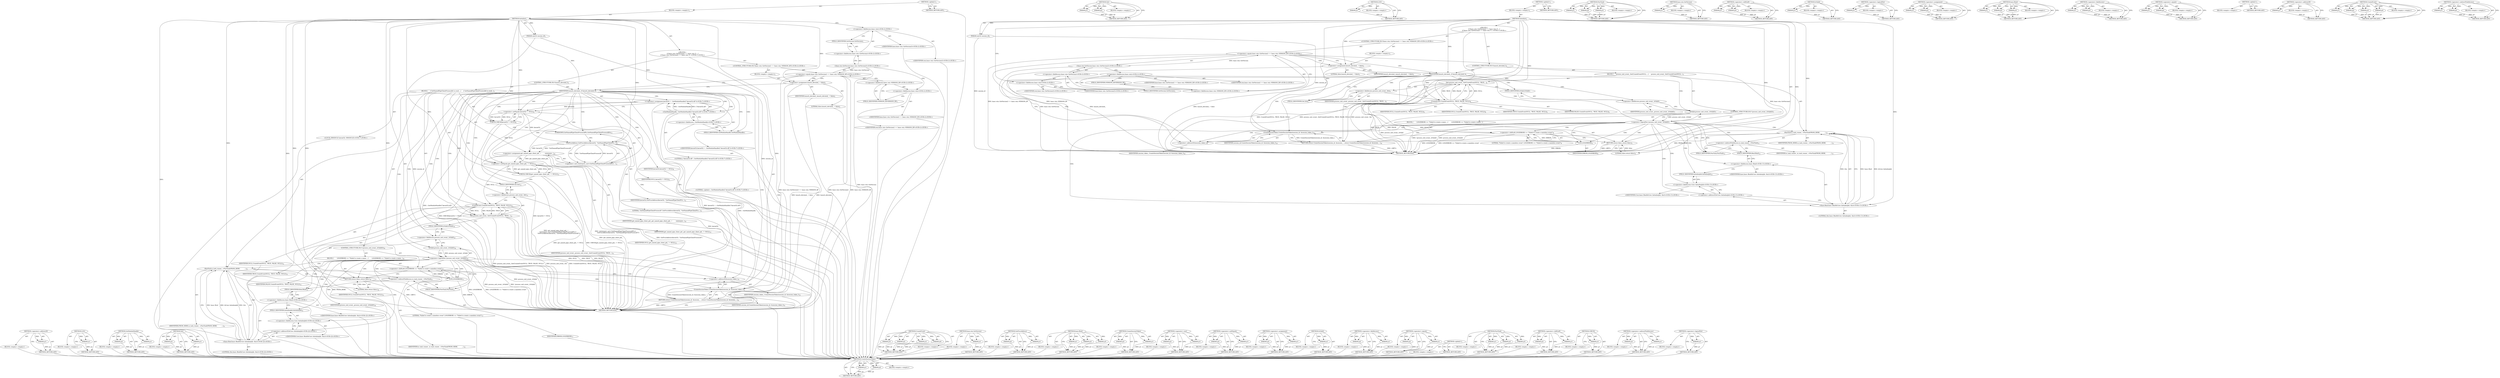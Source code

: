 digraph "&lt;operator&gt;.logicalNot" {
vulnerable_166 [label=<(METHOD,CreateSessionToken)>];
vulnerable_167 [label=<(PARAM,p1)>];
vulnerable_168 [label=<(PARAM,p2)>];
vulnerable_169 [label=<(BLOCK,&lt;empty&gt;,&lt;empty&gt;)>];
vulnerable_170 [label=<(METHOD_RETURN,ANY)>];
vulnerable_116 [label=<(METHOD,Set)>];
vulnerable_117 [label=<(PARAM,p1)>];
vulnerable_118 [label=<(PARAM,p2)>];
vulnerable_119 [label=<(BLOCK,&lt;empty&gt;,&lt;empty&gt;)>];
vulnerable_120 [label=<(METHOD_RETURN,ANY)>];
vulnerable_141 [label=<(METHOD,LOG)>];
vulnerable_142 [label=<(PARAM,p1)>];
vulnerable_143 [label=<(BLOCK,&lt;empty&gt;,&lt;empty&gt;)>];
vulnerable_144 [label=<(METHOD_RETURN,ANY)>];
vulnerable_6 [label=<(METHOD,&lt;global&gt;)<SUB>1</SUB>>];
vulnerable_7 [label=<(BLOCK,&lt;empty&gt;,&lt;empty&gt;)<SUB>1</SUB>>];
vulnerable_8 [label=<(METHOD,Initialize)<SUB>1</SUB>>];
vulnerable_9 [label=<(PARAM,uint32 session_id)<SUB>1</SUB>>];
vulnerable_10 [label="<(BLOCK,{
  if (base::win::GetVersion() == base::win::V...,{
  if (base::win::GetVersion() == base::win::V...)<SUB>1</SUB>>"];
vulnerable_11 [label="<(CONTROL_STRUCTURE,IF,if (base::win::GetVersion() == base::win::VERSION_XP))<SUB>2</SUB>>"];
vulnerable_12 [label="<(&lt;operator&gt;.equals,base::win::GetVersion() == base::win::VERSION_XP)<SUB>2</SUB>>"];
vulnerable_13 [label="<(base.win.GetVersion,base::win::GetVersion())<SUB>2</SUB>>"];
vulnerable_14 [label="<(&lt;operator&gt;.fieldAccess,base::win::GetVersion)<SUB>2</SUB>>"];
vulnerable_15 [label="<(&lt;operator&gt;.fieldAccess,base::win)<SUB>2</SUB>>"];
vulnerable_16 [label="<(IDENTIFIER,base,base::win::GetVersion())<SUB>2</SUB>>"];
vulnerable_17 [label="<(IDENTIFIER,win,base::win::GetVersion())<SUB>2</SUB>>"];
vulnerable_18 [label=<(FIELD_IDENTIFIER,GetVersion,GetVersion)<SUB>2</SUB>>];
vulnerable_19 [label="<(&lt;operator&gt;.fieldAccess,base::win::VERSION_XP)<SUB>2</SUB>>"];
vulnerable_20 [label="<(&lt;operator&gt;.fieldAccess,base::win)<SUB>2</SUB>>"];
vulnerable_21 [label="<(IDENTIFIER,base,base::win::GetVersion() == base::win::VERSION_XP)<SUB>2</SUB>>"];
vulnerable_22 [label="<(IDENTIFIER,win,base::win::GetVersion() == base::win::VERSION_XP)<SUB>2</SUB>>"];
vulnerable_23 [label=<(FIELD_IDENTIFIER,VERSION_XP,VERSION_XP)<SUB>2</SUB>>];
vulnerable_24 [label=<(BLOCK,&lt;empty&gt;,&lt;empty&gt;)<SUB>3</SUB>>];
vulnerable_25 [label=<(&lt;operator&gt;.assignment,launch_elevated_ = false)<SUB>3</SUB>>];
vulnerable_26 [label=<(IDENTIFIER,launch_elevated_,launch_elevated_ = false)<SUB>3</SUB>>];
vulnerable_27 [label=<(LITERAL,false,launch_elevated_ = false)<SUB>3</SUB>>];
vulnerable_28 [label=<(CONTROL_STRUCTURE,IF,if (launch_elevated_))<SUB>5</SUB>>];
vulnerable_29 [label=<(IDENTIFIER,launch_elevated_,if (launch_elevated_))<SUB>5</SUB>>];
vulnerable_30 [label=<(BLOCK,{
     process_exit_event_.Set(CreateEvent(NULL...,{
     process_exit_event_.Set(CreateEvent(NULL...)<SUB>5</SUB>>];
vulnerable_31 [label=<(Set,process_exit_event_.Set(CreateEvent(NULL, TRUE,...)<SUB>6</SUB>>];
vulnerable_32 [label=<(&lt;operator&gt;.fieldAccess,process_exit_event_.Set)<SUB>6</SUB>>];
vulnerable_33 [label=<(IDENTIFIER,process_exit_event_,process_exit_event_.Set(CreateEvent(NULL, TRUE,...)<SUB>6</SUB>>];
vulnerable_34 [label=<(FIELD_IDENTIFIER,Set,Set)<SUB>6</SUB>>];
vulnerable_35 [label=<(CreateEvent,CreateEvent(NULL, TRUE, FALSE, NULL))<SUB>6</SUB>>];
vulnerable_36 [label=<(IDENTIFIER,NULL,CreateEvent(NULL, TRUE, FALSE, NULL))<SUB>6</SUB>>];
vulnerable_37 [label=<(IDENTIFIER,TRUE,CreateEvent(NULL, TRUE, FALSE, NULL))<SUB>6</SUB>>];
vulnerable_38 [label=<(IDENTIFIER,FALSE,CreateEvent(NULL, TRUE, FALSE, NULL))<SUB>6</SUB>>];
vulnerable_39 [label=<(IDENTIFIER,NULL,CreateEvent(NULL, TRUE, FALSE, NULL))<SUB>6</SUB>>];
vulnerable_40 [label=<(CONTROL_STRUCTURE,IF,if (!process_exit_event_.IsValid()))<SUB>7</SUB>>];
vulnerable_41 [label=<(&lt;operator&gt;.logicalNot,!process_exit_event_.IsValid())<SUB>7</SUB>>];
vulnerable_42 [label=<(IsValid,process_exit_event_.IsValid())<SUB>7</SUB>>];
vulnerable_43 [label=<(&lt;operator&gt;.fieldAccess,process_exit_event_.IsValid)<SUB>7</SUB>>];
vulnerable_44 [label=<(IDENTIFIER,process_exit_event_,process_exit_event_.IsValid())<SUB>7</SUB>>];
vulnerable_45 [label=<(FIELD_IDENTIFIER,IsValid,IsValid)<SUB>7</SUB>>];
vulnerable_46 [label=<(BLOCK,{
       LOG(ERROR) &lt;&lt; &quot;Failed to create a name...,{
       LOG(ERROR) &lt;&lt; &quot;Failed to create a name...)<SUB>7</SUB>>];
vulnerable_47 [label=<(&lt;operator&gt;.shiftLeft,LOG(ERROR) &lt;&lt; &quot;Failed to create a nameless event&quot;)<SUB>8</SUB>>];
vulnerable_48 [label=<(LOG,LOG(ERROR))<SUB>8</SUB>>];
vulnerable_49 [label=<(IDENTIFIER,ERROR,LOG(ERROR))<SUB>8</SUB>>];
vulnerable_50 [label=<(LITERAL,&quot;Failed to create a nameless event&quot;,LOG(ERROR) &lt;&lt; &quot;Failed to create a nameless event&quot;)<SUB>8</SUB>>];
vulnerable_51 [label=<(RETURN,return false;,return false;)<SUB>9</SUB>>];
vulnerable_52 [label=<(LITERAL,false,return false;)<SUB>9</SUB>>];
vulnerable_53 [label=<(PostTask,io_task_runner_-&gt;PostTask(FROM_HERE,
          ...)<SUB>12</SUB>>];
vulnerable_54 [label=<(&lt;operator&gt;.indirectFieldAccess,io_task_runner_-&gt;PostTask)<SUB>12</SUB>>];
vulnerable_55 [label=<(IDENTIFIER,io_task_runner_,io_task_runner_-&gt;PostTask(FROM_HERE,
          ...)<SUB>12</SUB>>];
vulnerable_56 [label=<(FIELD_IDENTIFIER,PostTask,PostTask)<SUB>12</SUB>>];
vulnerable_57 [label=<(IDENTIFIER,FROM_HERE,io_task_runner_-&gt;PostTask(FROM_HERE,
          ...)<SUB>12</SUB>>];
vulnerable_58 [label="<(base.Bind,base::Bind(&amp;Core::InitializeJob, this))<SUB>13</SUB>>"];
vulnerable_59 [label="<(&lt;operator&gt;.fieldAccess,base::Bind)<SUB>13</SUB>>"];
vulnerable_60 [label="<(IDENTIFIER,base,base::Bind(&amp;Core::InitializeJob, this))<SUB>13</SUB>>"];
vulnerable_61 [label=<(FIELD_IDENTIFIER,Bind,Bind)<SUB>13</SUB>>];
vulnerable_62 [label="<(&lt;operator&gt;.addressOf,&amp;Core::InitializeJob)<SUB>13</SUB>>"];
vulnerable_63 [label="<(&lt;operator&gt;.fieldAccess,Core::InitializeJob)<SUB>13</SUB>>"];
vulnerable_64 [label="<(IDENTIFIER,Core,base::Bind(&amp;Core::InitializeJob, this))<SUB>13</SUB>>"];
vulnerable_65 [label=<(FIELD_IDENTIFIER,InitializeJob,InitializeJob)<SUB>13</SUB>>];
vulnerable_66 [label="<(LITERAL,this,base::Bind(&amp;Core::InitializeJob, this))<SUB>13</SUB>>"];
vulnerable_67 [label=<(RETURN,return CreateSessionToken(session_id, &amp;session_...,return CreateSessionToken(session_id, &amp;session_...)<SUB>16</SUB>>];
vulnerable_68 [label=<(CreateSessionToken,CreateSessionToken(session_id, &amp;session_token_))<SUB>16</SUB>>];
vulnerable_69 [label=<(IDENTIFIER,session_id,CreateSessionToken(session_id, &amp;session_token_))<SUB>16</SUB>>];
vulnerable_70 [label=<(&lt;operator&gt;.addressOf,&amp;session_token_)<SUB>16</SUB>>];
vulnerable_71 [label=<(IDENTIFIER,session_token_,CreateSessionToken(session_id, &amp;session_token_))<SUB>16</SUB>>];
vulnerable_72 [label=<(METHOD_RETURN,bool)<SUB>1</SUB>>];
vulnerable_74 [label=<(METHOD_RETURN,ANY)<SUB>1</SUB>>];
vulnerable_145 [label=<(METHOD,PostTask)>];
vulnerable_146 [label=<(PARAM,p1)>];
vulnerable_147 [label=<(PARAM,p2)>];
vulnerable_148 [label=<(PARAM,p3)>];
vulnerable_149 [label=<(BLOCK,&lt;empty&gt;,&lt;empty&gt;)>];
vulnerable_150 [label=<(METHOD_RETURN,ANY)>];
vulnerable_102 [label=<(METHOD,base.win.GetVersion)>];
vulnerable_103 [label=<(PARAM,p1)>];
vulnerable_104 [label=<(BLOCK,&lt;empty&gt;,&lt;empty&gt;)>];
vulnerable_105 [label=<(METHOD_RETURN,ANY)>];
vulnerable_136 [label=<(METHOD,&lt;operator&gt;.shiftLeft)>];
vulnerable_137 [label=<(PARAM,p1)>];
vulnerable_138 [label=<(PARAM,p2)>];
vulnerable_139 [label=<(BLOCK,&lt;empty&gt;,&lt;empty&gt;)>];
vulnerable_140 [label=<(METHOD_RETURN,ANY)>];
vulnerable_132 [label=<(METHOD,IsValid)>];
vulnerable_133 [label=<(PARAM,p1)>];
vulnerable_134 [label=<(BLOCK,&lt;empty&gt;,&lt;empty&gt;)>];
vulnerable_135 [label=<(METHOD_RETURN,ANY)>];
vulnerable_128 [label=<(METHOD,&lt;operator&gt;.logicalNot)>];
vulnerable_129 [label=<(PARAM,p1)>];
vulnerable_130 [label=<(BLOCK,&lt;empty&gt;,&lt;empty&gt;)>];
vulnerable_131 [label=<(METHOD_RETURN,ANY)>];
vulnerable_111 [label=<(METHOD,&lt;operator&gt;.assignment)>];
vulnerable_112 [label=<(PARAM,p1)>];
vulnerable_113 [label=<(PARAM,p2)>];
vulnerable_114 [label=<(BLOCK,&lt;empty&gt;,&lt;empty&gt;)>];
vulnerable_115 [label=<(METHOD_RETURN,ANY)>];
vulnerable_156 [label=<(METHOD,base.Bind)>];
vulnerable_157 [label=<(PARAM,p1)>];
vulnerable_158 [label=<(PARAM,p2)>];
vulnerable_159 [label=<(PARAM,p3)>];
vulnerable_160 [label=<(BLOCK,&lt;empty&gt;,&lt;empty&gt;)>];
vulnerable_161 [label=<(METHOD_RETURN,ANY)>];
vulnerable_106 [label=<(METHOD,&lt;operator&gt;.fieldAccess)>];
vulnerable_107 [label=<(PARAM,p1)>];
vulnerable_108 [label=<(PARAM,p2)>];
vulnerable_109 [label=<(BLOCK,&lt;empty&gt;,&lt;empty&gt;)>];
vulnerable_110 [label=<(METHOD_RETURN,ANY)>];
vulnerable_97 [label=<(METHOD,&lt;operator&gt;.equals)>];
vulnerable_98 [label=<(PARAM,p1)>];
vulnerable_99 [label=<(PARAM,p2)>];
vulnerable_100 [label=<(BLOCK,&lt;empty&gt;,&lt;empty&gt;)>];
vulnerable_101 [label=<(METHOD_RETURN,ANY)>];
vulnerable_91 [label=<(METHOD,&lt;global&gt;)<SUB>1</SUB>>];
vulnerable_92 [label=<(BLOCK,&lt;empty&gt;,&lt;empty&gt;)>];
vulnerable_93 [label=<(METHOD_RETURN,ANY)>];
vulnerable_162 [label=<(METHOD,&lt;operator&gt;.addressOf)>];
vulnerable_163 [label=<(PARAM,p1)>];
vulnerable_164 [label=<(BLOCK,&lt;empty&gt;,&lt;empty&gt;)>];
vulnerable_165 [label=<(METHOD_RETURN,ANY)>];
vulnerable_121 [label=<(METHOD,CreateEvent)>];
vulnerable_122 [label=<(PARAM,p1)>];
vulnerable_123 [label=<(PARAM,p2)>];
vulnerable_124 [label=<(PARAM,p3)>];
vulnerable_125 [label=<(PARAM,p4)>];
vulnerable_126 [label=<(BLOCK,&lt;empty&gt;,&lt;empty&gt;)>];
vulnerable_127 [label=<(METHOD_RETURN,ANY)>];
vulnerable_151 [label=<(METHOD,&lt;operator&gt;.indirectFieldAccess)>];
vulnerable_152 [label=<(PARAM,p1)>];
vulnerable_153 [label=<(PARAM,p2)>];
vulnerable_154 [label=<(BLOCK,&lt;empty&gt;,&lt;empty&gt;)>];
vulnerable_155 [label=<(METHOD_RETURN,ANY)>];
fixed_215 [label=<(METHOD,&lt;operator&gt;.addressOf)>];
fixed_216 [label=<(PARAM,p1)>];
fixed_217 [label=<(BLOCK,&lt;empty&gt;,&lt;empty&gt;)>];
fixed_218 [label=<(METHOD_RETURN,ANY)>];
fixed_194 [label=<(METHOD,LOG)>];
fixed_195 [label=<(PARAM,p1)>];
fixed_196 [label=<(BLOCK,&lt;empty&gt;,&lt;empty&gt;)>];
fixed_197 [label=<(METHOD_RETURN,ANY)>];
fixed_145 [label=<(METHOD,GetModuleHandle)>];
fixed_146 [label=<(PARAM,p1)>];
fixed_147 [label=<(PARAM,p2)>];
fixed_148 [label=<(BLOCK,&lt;empty&gt;,&lt;empty&gt;)>];
fixed_149 [label=<(METHOD_RETURN,ANY)>];
fixed_169 [label=<(METHOD,Set)>];
fixed_170 [label=<(PARAM,p1)>];
fixed_171 [label=<(PARAM,p2)>];
fixed_172 [label=<(BLOCK,&lt;empty&gt;,&lt;empty&gt;)>];
fixed_173 [label=<(METHOD_RETURN,ANY)>];
fixed_6 [label=<(METHOD,&lt;global&gt;)<SUB>1</SUB>>];
fixed_7 [label=<(BLOCK,&lt;empty&gt;,&lt;empty&gt;)<SUB>1</SUB>>];
fixed_8 [label=<(METHOD,Initialize)<SUB>1</SUB>>];
fixed_9 [label=<(PARAM,uint32 session_id)<SUB>1</SUB>>];
fixed_10 [label="<(BLOCK,{
  if (base::win::GetVersion() == base::win::V...,{
  if (base::win::GetVersion() == base::win::V...)<SUB>1</SUB>>"];
fixed_11 [label="<(CONTROL_STRUCTURE,IF,if (base::win::GetVersion() == base::win::VERSION_XP))<SUB>2</SUB>>"];
fixed_12 [label="<(&lt;operator&gt;.equals,base::win::GetVersion() == base::win::VERSION_XP)<SUB>2</SUB>>"];
fixed_13 [label="<(base.win.GetVersion,base::win::GetVersion())<SUB>2</SUB>>"];
fixed_14 [label="<(&lt;operator&gt;.fieldAccess,base::win::GetVersion)<SUB>2</SUB>>"];
fixed_15 [label="<(&lt;operator&gt;.fieldAccess,base::win)<SUB>2</SUB>>"];
fixed_16 [label="<(IDENTIFIER,base,base::win::GetVersion())<SUB>2</SUB>>"];
fixed_17 [label="<(IDENTIFIER,win,base::win::GetVersion())<SUB>2</SUB>>"];
fixed_18 [label=<(FIELD_IDENTIFIER,GetVersion,GetVersion)<SUB>2</SUB>>];
fixed_19 [label="<(&lt;operator&gt;.fieldAccess,base::win::VERSION_XP)<SUB>2</SUB>>"];
fixed_20 [label="<(&lt;operator&gt;.fieldAccess,base::win)<SUB>2</SUB>>"];
fixed_21 [label="<(IDENTIFIER,base,base::win::GetVersion() == base::win::VERSION_XP)<SUB>2</SUB>>"];
fixed_22 [label="<(IDENTIFIER,win,base::win::GetVersion() == base::win::VERSION_XP)<SUB>2</SUB>>"];
fixed_23 [label=<(FIELD_IDENTIFIER,VERSION_XP,VERSION_XP)<SUB>2</SUB>>];
fixed_24 [label=<(BLOCK,&lt;empty&gt;,&lt;empty&gt;)<SUB>3</SUB>>];
fixed_25 [label=<(&lt;operator&gt;.assignment,launch_elevated_ = false)<SUB>3</SUB>>];
fixed_26 [label=<(IDENTIFIER,launch_elevated_,launch_elevated_ = false)<SUB>3</SUB>>];
fixed_27 [label=<(LITERAL,false,launch_elevated_ = false)<SUB>3</SUB>>];
fixed_28 [label=<(CONTROL_STRUCTURE,IF,if (launch_elevated_))<SUB>5</SUB>>];
fixed_29 [label=<(IDENTIFIER,launch_elevated_,if (launch_elevated_))<SUB>5</SUB>>];
fixed_30 [label=<(BLOCK,{
    // GetNamedPipeClientProcessId() is avail...,{
    // GetNamedPipeClientProcessId() is avail...)<SUB>5</SUB>>];
fixed_31 [label="<(LOCAL,HMODULE kernel32: HMODULE)<SUB>7</SUB>>"];
fixed_32 [label="<(&lt;operator&gt;.assignment,kernel32 = ::GetModuleHandle(L&quot;kernel32.dll&quot;))<SUB>7</SUB>>"];
fixed_33 [label="<(IDENTIFIER,kernel32,kernel32 = ::GetModuleHandle(L&quot;kernel32.dll&quot;))<SUB>7</SUB>>"];
fixed_34 [label="<(GetModuleHandle,::GetModuleHandle(L&quot;kernel32.dll&quot;))<SUB>7</SUB>>"];
fixed_35 [label="<(&lt;operator&gt;.fieldAccess,::GetModuleHandle)<SUB>7</SUB>>"];
fixed_36 [label="<(LITERAL,&lt;global&gt;,::GetModuleHandle(L&quot;kernel32.dll&quot;))<SUB>7</SUB>>"];
fixed_37 [label=<(FIELD_IDENTIFIER,GetModuleHandle,GetModuleHandle)<SUB>7</SUB>>];
fixed_38 [label="<(LITERAL,L&quot;kernel32.dll&quot;,::GetModuleHandle(L&quot;kernel32.dll&quot;))<SUB>7</SUB>>"];
fixed_39 [label=<(CHECK,CHECK(kernel32 != NULL))<SUB>8</SUB>>];
fixed_40 [label=<(&lt;operator&gt;.notEquals,kernel32 != NULL)<SUB>8</SUB>>];
fixed_41 [label=<(IDENTIFIER,kernel32,kernel32 != NULL)<SUB>8</SUB>>];
fixed_42 [label=<(IDENTIFIER,NULL,kernel32 != NULL)<SUB>8</SUB>>];
fixed_43 [label=<(&lt;operator&gt;.assignment,get_named_pipe_client_pid_ =
        reinterpre...)<SUB>10</SUB>>];
fixed_44 [label=<(IDENTIFIER,get_named_pipe_client_pid_,get_named_pipe_client_pid_ =
        reinterpre...)<SUB>10</SUB>>];
fixed_45 [label=<(&lt;operator&gt;.cast,reinterpret_cast&lt;GetNamedPipeClientProcessIdFn&gt;...)<SUB>11</SUB>>];
fixed_46 [label=<(UNKNOWN,GetNamedPipeClientProcessIdFn,GetNamedPipeClientProcessIdFn)<SUB>11</SUB>>];
fixed_47 [label=<(GetProcAddress,GetProcAddress(kernel32, &quot;GetNamedPipeClientPro...)<SUB>12</SUB>>];
fixed_48 [label=<(IDENTIFIER,kernel32,GetProcAddress(kernel32, &quot;GetNamedPipeClientPro...)<SUB>12</SUB>>];
fixed_49 [label=<(LITERAL,&quot;GetNamedPipeClientProcessId&quot;,GetProcAddress(kernel32, &quot;GetNamedPipeClientPro...)<SUB>12</SUB>>];
fixed_50 [label=<(CHECK,CHECK(get_named_pipe_client_pid_ != NULL))<SUB>13</SUB>>];
fixed_51 [label=<(&lt;operator&gt;.notEquals,get_named_pipe_client_pid_ != NULL)<SUB>13</SUB>>];
fixed_52 [label=<(IDENTIFIER,get_named_pipe_client_pid_,get_named_pipe_client_pid_ != NULL)<SUB>13</SUB>>];
fixed_53 [label=<(IDENTIFIER,NULL,get_named_pipe_client_pid_ != NULL)<SUB>13</SUB>>];
fixed_54 [label=<(Set,process_exit_event_.Set(CreateEvent(NULL, TRUE,...)<SUB>15</SUB>>];
fixed_55 [label=<(&lt;operator&gt;.fieldAccess,process_exit_event_.Set)<SUB>15</SUB>>];
fixed_56 [label=<(IDENTIFIER,process_exit_event_,process_exit_event_.Set(CreateEvent(NULL, TRUE,...)<SUB>15</SUB>>];
fixed_57 [label=<(FIELD_IDENTIFIER,Set,Set)<SUB>15</SUB>>];
fixed_58 [label=<(CreateEvent,CreateEvent(NULL, TRUE, FALSE, NULL))<SUB>15</SUB>>];
fixed_59 [label=<(IDENTIFIER,NULL,CreateEvent(NULL, TRUE, FALSE, NULL))<SUB>15</SUB>>];
fixed_60 [label=<(IDENTIFIER,TRUE,CreateEvent(NULL, TRUE, FALSE, NULL))<SUB>15</SUB>>];
fixed_61 [label=<(IDENTIFIER,FALSE,CreateEvent(NULL, TRUE, FALSE, NULL))<SUB>15</SUB>>];
fixed_62 [label=<(IDENTIFIER,NULL,CreateEvent(NULL, TRUE, FALSE, NULL))<SUB>15</SUB>>];
fixed_63 [label=<(CONTROL_STRUCTURE,IF,if (!process_exit_event_.IsValid()))<SUB>16</SUB>>];
fixed_64 [label=<(&lt;operator&gt;.logicalNot,!process_exit_event_.IsValid())<SUB>16</SUB>>];
fixed_65 [label=<(IsValid,process_exit_event_.IsValid())<SUB>16</SUB>>];
fixed_66 [label=<(&lt;operator&gt;.fieldAccess,process_exit_event_.IsValid)<SUB>16</SUB>>];
fixed_67 [label=<(IDENTIFIER,process_exit_event_,process_exit_event_.IsValid())<SUB>16</SUB>>];
fixed_68 [label=<(FIELD_IDENTIFIER,IsValid,IsValid)<SUB>16</SUB>>];
fixed_69 [label=<(BLOCK,{
       LOG(ERROR) &lt;&lt; &quot;Failed to create a name...,{
       LOG(ERROR) &lt;&lt; &quot;Failed to create a name...)<SUB>16</SUB>>];
fixed_70 [label=<(&lt;operator&gt;.shiftLeft,LOG(ERROR) &lt;&lt; &quot;Failed to create a nameless event&quot;)<SUB>17</SUB>>];
fixed_71 [label=<(LOG,LOG(ERROR))<SUB>17</SUB>>];
fixed_72 [label=<(IDENTIFIER,ERROR,LOG(ERROR))<SUB>17</SUB>>];
fixed_73 [label=<(LITERAL,&quot;Failed to create a nameless event&quot;,LOG(ERROR) &lt;&lt; &quot;Failed to create a nameless event&quot;)<SUB>17</SUB>>];
fixed_74 [label=<(RETURN,return false;,return false;)<SUB>18</SUB>>];
fixed_75 [label=<(LITERAL,false,return false;)<SUB>18</SUB>>];
fixed_76 [label=<(PostTask,io_task_runner_-&gt;PostTask(FROM_HERE,
          ...)<SUB>21</SUB>>];
fixed_77 [label=<(&lt;operator&gt;.indirectFieldAccess,io_task_runner_-&gt;PostTask)<SUB>21</SUB>>];
fixed_78 [label=<(IDENTIFIER,io_task_runner_,io_task_runner_-&gt;PostTask(FROM_HERE,
          ...)<SUB>21</SUB>>];
fixed_79 [label=<(FIELD_IDENTIFIER,PostTask,PostTask)<SUB>21</SUB>>];
fixed_80 [label=<(IDENTIFIER,FROM_HERE,io_task_runner_-&gt;PostTask(FROM_HERE,
          ...)<SUB>21</SUB>>];
fixed_81 [label="<(base.Bind,base::Bind(&amp;Core::InitializeJob, this))<SUB>22</SUB>>"];
fixed_82 [label="<(&lt;operator&gt;.fieldAccess,base::Bind)<SUB>22</SUB>>"];
fixed_83 [label="<(IDENTIFIER,base,base::Bind(&amp;Core::InitializeJob, this))<SUB>22</SUB>>"];
fixed_84 [label=<(FIELD_IDENTIFIER,Bind,Bind)<SUB>22</SUB>>];
fixed_85 [label="<(&lt;operator&gt;.addressOf,&amp;Core::InitializeJob)<SUB>22</SUB>>"];
fixed_86 [label="<(&lt;operator&gt;.fieldAccess,Core::InitializeJob)<SUB>22</SUB>>"];
fixed_87 [label="<(IDENTIFIER,Core,base::Bind(&amp;Core::InitializeJob, this))<SUB>22</SUB>>"];
fixed_88 [label=<(FIELD_IDENTIFIER,InitializeJob,InitializeJob)<SUB>22</SUB>>];
fixed_89 [label="<(LITERAL,this,base::Bind(&amp;Core::InitializeJob, this))<SUB>22</SUB>>"];
fixed_90 [label=<(RETURN,return CreateSessionToken(session_id, &amp;session_...,return CreateSessionToken(session_id, &amp;session_...)<SUB>25</SUB>>];
fixed_91 [label=<(CreateSessionToken,CreateSessionToken(session_id, &amp;session_token_))<SUB>25</SUB>>];
fixed_92 [label=<(IDENTIFIER,session_id,CreateSessionToken(session_id, &amp;session_token_))<SUB>25</SUB>>];
fixed_93 [label=<(&lt;operator&gt;.addressOf,&amp;session_token_)<SUB>25</SUB>>];
fixed_94 [label=<(IDENTIFIER,session_token_,CreateSessionToken(session_id, &amp;session_token_))<SUB>25</SUB>>];
fixed_95 [label=<(METHOD_RETURN,bool)<SUB>1</SUB>>];
fixed_97 [label=<(METHOD_RETURN,ANY)<SUB>1</SUB>>];
fixed_174 [label=<(METHOD,CreateEvent)>];
fixed_175 [label=<(PARAM,p1)>];
fixed_176 [label=<(PARAM,p2)>];
fixed_177 [label=<(PARAM,p3)>];
fixed_178 [label=<(PARAM,p4)>];
fixed_179 [label=<(BLOCK,&lt;empty&gt;,&lt;empty&gt;)>];
fixed_180 [label=<(METHOD_RETURN,ANY)>];
fixed_131 [label=<(METHOD,base.win.GetVersion)>];
fixed_132 [label=<(PARAM,p1)>];
fixed_133 [label=<(BLOCK,&lt;empty&gt;,&lt;empty&gt;)>];
fixed_134 [label=<(METHOD_RETURN,ANY)>];
fixed_164 [label=<(METHOD,GetProcAddress)>];
fixed_165 [label=<(PARAM,p1)>];
fixed_166 [label=<(PARAM,p2)>];
fixed_167 [label=<(BLOCK,&lt;empty&gt;,&lt;empty&gt;)>];
fixed_168 [label=<(METHOD_RETURN,ANY)>];
fixed_209 [label=<(METHOD,base.Bind)>];
fixed_210 [label=<(PARAM,p1)>];
fixed_211 [label=<(PARAM,p2)>];
fixed_212 [label=<(PARAM,p3)>];
fixed_213 [label=<(BLOCK,&lt;empty&gt;,&lt;empty&gt;)>];
fixed_214 [label=<(METHOD_RETURN,ANY)>];
fixed_219 [label=<(METHOD,CreateSessionToken)>];
fixed_220 [label=<(PARAM,p1)>];
fixed_221 [label=<(PARAM,p2)>];
fixed_222 [label=<(BLOCK,&lt;empty&gt;,&lt;empty&gt;)>];
fixed_223 [label=<(METHOD_RETURN,ANY)>];
fixed_159 [label=<(METHOD,&lt;operator&gt;.cast)>];
fixed_160 [label=<(PARAM,p1)>];
fixed_161 [label=<(PARAM,p2)>];
fixed_162 [label=<(BLOCK,&lt;empty&gt;,&lt;empty&gt;)>];
fixed_163 [label=<(METHOD_RETURN,ANY)>];
fixed_154 [label=<(METHOD,&lt;operator&gt;.notEquals)>];
fixed_155 [label=<(PARAM,p1)>];
fixed_156 [label=<(PARAM,p2)>];
fixed_157 [label=<(BLOCK,&lt;empty&gt;,&lt;empty&gt;)>];
fixed_158 [label=<(METHOD_RETURN,ANY)>];
fixed_140 [label=<(METHOD,&lt;operator&gt;.assignment)>];
fixed_141 [label=<(PARAM,p1)>];
fixed_142 [label=<(PARAM,p2)>];
fixed_143 [label=<(BLOCK,&lt;empty&gt;,&lt;empty&gt;)>];
fixed_144 [label=<(METHOD_RETURN,ANY)>];
fixed_185 [label=<(METHOD,IsValid)>];
fixed_186 [label=<(PARAM,p1)>];
fixed_187 [label=<(BLOCK,&lt;empty&gt;,&lt;empty&gt;)>];
fixed_188 [label=<(METHOD_RETURN,ANY)>];
fixed_135 [label=<(METHOD,&lt;operator&gt;.fieldAccess)>];
fixed_136 [label=<(PARAM,p1)>];
fixed_137 [label=<(PARAM,p2)>];
fixed_138 [label=<(BLOCK,&lt;empty&gt;,&lt;empty&gt;)>];
fixed_139 [label=<(METHOD_RETURN,ANY)>];
fixed_126 [label=<(METHOD,&lt;operator&gt;.equals)>];
fixed_127 [label=<(PARAM,p1)>];
fixed_128 [label=<(PARAM,p2)>];
fixed_129 [label=<(BLOCK,&lt;empty&gt;,&lt;empty&gt;)>];
fixed_130 [label=<(METHOD_RETURN,ANY)>];
fixed_120 [label=<(METHOD,&lt;global&gt;)<SUB>1</SUB>>];
fixed_121 [label=<(BLOCK,&lt;empty&gt;,&lt;empty&gt;)>];
fixed_122 [label=<(METHOD_RETURN,ANY)>];
fixed_198 [label=<(METHOD,PostTask)>];
fixed_199 [label=<(PARAM,p1)>];
fixed_200 [label=<(PARAM,p2)>];
fixed_201 [label=<(PARAM,p3)>];
fixed_202 [label=<(BLOCK,&lt;empty&gt;,&lt;empty&gt;)>];
fixed_203 [label=<(METHOD_RETURN,ANY)>];
fixed_189 [label=<(METHOD,&lt;operator&gt;.shiftLeft)>];
fixed_190 [label=<(PARAM,p1)>];
fixed_191 [label=<(PARAM,p2)>];
fixed_192 [label=<(BLOCK,&lt;empty&gt;,&lt;empty&gt;)>];
fixed_193 [label=<(METHOD_RETURN,ANY)>];
fixed_150 [label=<(METHOD,CHECK)>];
fixed_151 [label=<(PARAM,p1)>];
fixed_152 [label=<(BLOCK,&lt;empty&gt;,&lt;empty&gt;)>];
fixed_153 [label=<(METHOD_RETURN,ANY)>];
fixed_204 [label=<(METHOD,&lt;operator&gt;.indirectFieldAccess)>];
fixed_205 [label=<(PARAM,p1)>];
fixed_206 [label=<(PARAM,p2)>];
fixed_207 [label=<(BLOCK,&lt;empty&gt;,&lt;empty&gt;)>];
fixed_208 [label=<(METHOD_RETURN,ANY)>];
fixed_181 [label=<(METHOD,&lt;operator&gt;.logicalNot)>];
fixed_182 [label=<(PARAM,p1)>];
fixed_183 [label=<(BLOCK,&lt;empty&gt;,&lt;empty&gt;)>];
fixed_184 [label=<(METHOD_RETURN,ANY)>];
vulnerable_166 -> vulnerable_167  [key=0, label="AST: "];
vulnerable_166 -> vulnerable_167  [key=1, label="DDG: "];
vulnerable_166 -> vulnerable_169  [key=0, label="AST: "];
vulnerable_166 -> vulnerable_168  [key=0, label="AST: "];
vulnerable_166 -> vulnerable_168  [key=1, label="DDG: "];
vulnerable_166 -> vulnerable_170  [key=0, label="AST: "];
vulnerable_166 -> vulnerable_170  [key=1, label="CFG: "];
vulnerable_167 -> vulnerable_170  [key=0, label="DDG: p1"];
vulnerable_168 -> vulnerable_170  [key=0, label="DDG: p2"];
vulnerable_116 -> vulnerable_117  [key=0, label="AST: "];
vulnerable_116 -> vulnerable_117  [key=1, label="DDG: "];
vulnerable_116 -> vulnerable_119  [key=0, label="AST: "];
vulnerable_116 -> vulnerable_118  [key=0, label="AST: "];
vulnerable_116 -> vulnerable_118  [key=1, label="DDG: "];
vulnerable_116 -> vulnerable_120  [key=0, label="AST: "];
vulnerable_116 -> vulnerable_120  [key=1, label="CFG: "];
vulnerable_117 -> vulnerable_120  [key=0, label="DDG: p1"];
vulnerable_118 -> vulnerable_120  [key=0, label="DDG: p2"];
vulnerable_141 -> vulnerable_142  [key=0, label="AST: "];
vulnerable_141 -> vulnerable_142  [key=1, label="DDG: "];
vulnerable_141 -> vulnerable_143  [key=0, label="AST: "];
vulnerable_141 -> vulnerable_144  [key=0, label="AST: "];
vulnerable_141 -> vulnerable_144  [key=1, label="CFG: "];
vulnerable_142 -> vulnerable_144  [key=0, label="DDG: p1"];
vulnerable_6 -> vulnerable_7  [key=0, label="AST: "];
vulnerable_6 -> vulnerable_74  [key=0, label="AST: "];
vulnerable_6 -> vulnerable_74  [key=1, label="CFG: "];
vulnerable_7 -> vulnerable_8  [key=0, label="AST: "];
vulnerable_8 -> vulnerable_9  [key=0, label="AST: "];
vulnerable_8 -> vulnerable_9  [key=1, label="DDG: "];
vulnerable_8 -> vulnerable_10  [key=0, label="AST: "];
vulnerable_8 -> vulnerable_72  [key=0, label="AST: "];
vulnerable_8 -> vulnerable_15  [key=0, label="CFG: "];
vulnerable_8 -> vulnerable_29  [key=0, label="DDG: "];
vulnerable_8 -> vulnerable_25  [key=0, label="DDG: "];
vulnerable_8 -> vulnerable_68  [key=0, label="DDG: "];
vulnerable_8 -> vulnerable_53  [key=0, label="DDG: "];
vulnerable_8 -> vulnerable_35  [key=0, label="DDG: "];
vulnerable_8 -> vulnerable_51  [key=0, label="DDG: "];
vulnerable_8 -> vulnerable_58  [key=0, label="DDG: "];
vulnerable_8 -> vulnerable_47  [key=0, label="DDG: "];
vulnerable_8 -> vulnerable_52  [key=0, label="DDG: "];
vulnerable_8 -> vulnerable_48  [key=0, label="DDG: "];
vulnerable_9 -> vulnerable_72  [key=0, label="DDG: session_id"];
vulnerable_9 -> vulnerable_68  [key=0, label="DDG: session_id"];
vulnerable_10 -> vulnerable_11  [key=0, label="AST: "];
vulnerable_10 -> vulnerable_28  [key=0, label="AST: "];
vulnerable_10 -> vulnerable_67  [key=0, label="AST: "];
vulnerable_11 -> vulnerable_12  [key=0, label="AST: "];
vulnerable_11 -> vulnerable_24  [key=0, label="AST: "];
vulnerable_12 -> vulnerable_13  [key=0, label="AST: "];
vulnerable_12 -> vulnerable_19  [key=0, label="AST: "];
vulnerable_12 -> vulnerable_29  [key=0, label="CFG: "];
vulnerable_12 -> vulnerable_25  [key=0, label="CFG: "];
vulnerable_12 -> vulnerable_25  [key=1, label="CDG: "];
vulnerable_12 -> vulnerable_72  [key=0, label="DDG: base::win::GetVersion()"];
vulnerable_12 -> vulnerable_72  [key=1, label="DDG: base::win::VERSION_XP"];
vulnerable_12 -> vulnerable_72  [key=2, label="DDG: base::win::GetVersion() == base::win::VERSION_XP"];
vulnerable_13 -> vulnerable_14  [key=0, label="AST: "];
vulnerable_13 -> vulnerable_20  [key=0, label="CFG: "];
vulnerable_13 -> vulnerable_72  [key=0, label="DDG: base::win::GetVersion"];
vulnerable_13 -> vulnerable_12  [key=0, label="DDG: base::win::GetVersion"];
vulnerable_14 -> vulnerable_15  [key=0, label="AST: "];
vulnerable_14 -> vulnerable_18  [key=0, label="AST: "];
vulnerable_14 -> vulnerable_13  [key=0, label="CFG: "];
vulnerable_15 -> vulnerable_16  [key=0, label="AST: "];
vulnerable_15 -> vulnerable_17  [key=0, label="AST: "];
vulnerable_15 -> vulnerable_18  [key=0, label="CFG: "];
vulnerable_18 -> vulnerable_14  [key=0, label="CFG: "];
vulnerable_19 -> vulnerable_20  [key=0, label="AST: "];
vulnerable_19 -> vulnerable_23  [key=0, label="AST: "];
vulnerable_19 -> vulnerable_12  [key=0, label="CFG: "];
vulnerable_20 -> vulnerable_21  [key=0, label="AST: "];
vulnerable_20 -> vulnerable_22  [key=0, label="AST: "];
vulnerable_20 -> vulnerable_23  [key=0, label="CFG: "];
vulnerable_23 -> vulnerable_19  [key=0, label="CFG: "];
vulnerable_24 -> vulnerable_25  [key=0, label="AST: "];
vulnerable_25 -> vulnerable_26  [key=0, label="AST: "];
vulnerable_25 -> vulnerable_27  [key=0, label="AST: "];
vulnerable_25 -> vulnerable_29  [key=0, label="CFG: "];
vulnerable_25 -> vulnerable_72  [key=0, label="DDG: launch_elevated_ = false"];
vulnerable_25 -> vulnerable_72  [key=1, label="DDG: launch_elevated_"];
vulnerable_28 -> vulnerable_29  [key=0, label="AST: "];
vulnerable_28 -> vulnerable_30  [key=0, label="AST: "];
vulnerable_29 -> vulnerable_34  [key=0, label="CFG: "];
vulnerable_29 -> vulnerable_34  [key=1, label="CDG: "];
vulnerable_29 -> vulnerable_70  [key=0, label="CFG: "];
vulnerable_29 -> vulnerable_70  [key=1, label="CDG: "];
vulnerable_29 -> vulnerable_32  [key=0, label="CDG: "];
vulnerable_29 -> vulnerable_68  [key=0, label="CDG: "];
vulnerable_29 -> vulnerable_42  [key=0, label="CDG: "];
vulnerable_29 -> vulnerable_67  [key=0, label="CDG: "];
vulnerable_29 -> vulnerable_41  [key=0, label="CDG: "];
vulnerable_29 -> vulnerable_45  [key=0, label="CDG: "];
vulnerable_29 -> vulnerable_35  [key=0, label="CDG: "];
vulnerable_29 -> vulnerable_31  [key=0, label="CDG: "];
vulnerable_29 -> vulnerable_43  [key=0, label="CDG: "];
vulnerable_30 -> vulnerable_31  [key=0, label="AST: "];
vulnerable_30 -> vulnerable_40  [key=0, label="AST: "];
vulnerable_30 -> vulnerable_53  [key=0, label="AST: "];
vulnerable_31 -> vulnerable_32  [key=0, label="AST: "];
vulnerable_31 -> vulnerable_35  [key=0, label="AST: "];
vulnerable_31 -> vulnerable_45  [key=0, label="CFG: "];
vulnerable_31 -> vulnerable_72  [key=0, label="DDG: process_exit_event_.Set"];
vulnerable_31 -> vulnerable_72  [key=1, label="DDG: CreateEvent(NULL, TRUE, FALSE, NULL)"];
vulnerable_31 -> vulnerable_72  [key=2, label="DDG: process_exit_event_.Set(CreateEvent(NULL, TRUE, FALSE, NULL))"];
vulnerable_32 -> vulnerable_33  [key=0, label="AST: "];
vulnerable_32 -> vulnerable_34  [key=0, label="AST: "];
vulnerable_32 -> vulnerable_35  [key=0, label="CFG: "];
vulnerable_34 -> vulnerable_32  [key=0, label="CFG: "];
vulnerable_35 -> vulnerable_36  [key=0, label="AST: "];
vulnerable_35 -> vulnerable_37  [key=0, label="AST: "];
vulnerable_35 -> vulnerable_38  [key=0, label="AST: "];
vulnerable_35 -> vulnerable_39  [key=0, label="AST: "];
vulnerable_35 -> vulnerable_31  [key=0, label="CFG: "];
vulnerable_35 -> vulnerable_31  [key=1, label="DDG: NULL"];
vulnerable_35 -> vulnerable_31  [key=2, label="DDG: TRUE"];
vulnerable_35 -> vulnerable_31  [key=3, label="DDG: FALSE"];
vulnerable_35 -> vulnerable_72  [key=0, label="DDG: NULL"];
vulnerable_35 -> vulnerable_72  [key=1, label="DDG: TRUE"];
vulnerable_35 -> vulnerable_72  [key=2, label="DDG: FALSE"];
vulnerable_40 -> vulnerable_41  [key=0, label="AST: "];
vulnerable_40 -> vulnerable_46  [key=0, label="AST: "];
vulnerable_41 -> vulnerable_42  [key=0, label="AST: "];
vulnerable_41 -> vulnerable_48  [key=0, label="CFG: "];
vulnerable_41 -> vulnerable_48  [key=1, label="CDG: "];
vulnerable_41 -> vulnerable_56  [key=0, label="CFG: "];
vulnerable_41 -> vulnerable_56  [key=1, label="CDG: "];
vulnerable_41 -> vulnerable_72  [key=0, label="DDG: process_exit_event_.IsValid()"];
vulnerable_41 -> vulnerable_72  [key=1, label="DDG: !process_exit_event_.IsValid()"];
vulnerable_41 -> vulnerable_47  [key=0, label="CDG: "];
vulnerable_41 -> vulnerable_58  [key=0, label="CDG: "];
vulnerable_41 -> vulnerable_68  [key=0, label="CDG: "];
vulnerable_41 -> vulnerable_61  [key=0, label="CDG: "];
vulnerable_41 -> vulnerable_51  [key=0, label="CDG: "];
vulnerable_41 -> vulnerable_53  [key=0, label="CDG: "];
vulnerable_41 -> vulnerable_67  [key=0, label="CDG: "];
vulnerable_41 -> vulnerable_70  [key=0, label="CDG: "];
vulnerable_41 -> vulnerable_63  [key=0, label="CDG: "];
vulnerable_41 -> vulnerable_65  [key=0, label="CDG: "];
vulnerable_41 -> vulnerable_59  [key=0, label="CDG: "];
vulnerable_41 -> vulnerable_54  [key=0, label="CDG: "];
vulnerable_41 -> vulnerable_62  [key=0, label="CDG: "];
vulnerable_42 -> vulnerable_43  [key=0, label="AST: "];
vulnerable_42 -> vulnerable_41  [key=0, label="CFG: "];
vulnerable_42 -> vulnerable_41  [key=1, label="DDG: process_exit_event_.IsValid"];
vulnerable_42 -> vulnerable_72  [key=0, label="DDG: process_exit_event_.IsValid"];
vulnerable_43 -> vulnerable_44  [key=0, label="AST: "];
vulnerable_43 -> vulnerable_45  [key=0, label="AST: "];
vulnerable_43 -> vulnerable_42  [key=0, label="CFG: "];
vulnerable_45 -> vulnerable_43  [key=0, label="CFG: "];
vulnerable_46 -> vulnerable_47  [key=0, label="AST: "];
vulnerable_46 -> vulnerable_51  [key=0, label="AST: "];
vulnerable_47 -> vulnerable_48  [key=0, label="AST: "];
vulnerable_47 -> vulnerable_50  [key=0, label="AST: "];
vulnerable_47 -> vulnerable_51  [key=0, label="CFG: "];
vulnerable_47 -> vulnerable_72  [key=0, label="DDG: LOG(ERROR)"];
vulnerable_47 -> vulnerable_72  [key=1, label="DDG: LOG(ERROR) &lt;&lt; &quot;Failed to create a nameless event&quot;"];
vulnerable_48 -> vulnerable_49  [key=0, label="AST: "];
vulnerable_48 -> vulnerable_47  [key=0, label="CFG: "];
vulnerable_48 -> vulnerable_47  [key=1, label="DDG: ERROR"];
vulnerable_48 -> vulnerable_72  [key=0, label="DDG: ERROR"];
vulnerable_51 -> vulnerable_52  [key=0, label="AST: "];
vulnerable_51 -> vulnerable_72  [key=0, label="CFG: "];
vulnerable_51 -> vulnerable_72  [key=1, label="DDG: &lt;RET&gt;"];
vulnerable_52 -> vulnerable_51  [key=0, label="DDG: false"];
vulnerable_53 -> vulnerable_54  [key=0, label="AST: "];
vulnerable_53 -> vulnerable_57  [key=0, label="AST: "];
vulnerable_53 -> vulnerable_58  [key=0, label="AST: "];
vulnerable_53 -> vulnerable_70  [key=0, label="CFG: "];
vulnerable_53 -> vulnerable_72  [key=0, label="DDG: FROM_HERE"];
vulnerable_54 -> vulnerable_55  [key=0, label="AST: "];
vulnerable_54 -> vulnerable_56  [key=0, label="AST: "];
vulnerable_54 -> vulnerable_61  [key=0, label="CFG: "];
vulnerable_56 -> vulnerable_54  [key=0, label="CFG: "];
vulnerable_58 -> vulnerable_59  [key=0, label="AST: "];
vulnerable_58 -> vulnerable_62  [key=0, label="AST: "];
vulnerable_58 -> vulnerable_66  [key=0, label="AST: "];
vulnerable_58 -> vulnerable_53  [key=0, label="CFG: "];
vulnerable_58 -> vulnerable_53  [key=1, label="DDG: base::Bind"];
vulnerable_58 -> vulnerable_53  [key=2, label="DDG: &amp;Core::InitializeJob"];
vulnerable_58 -> vulnerable_53  [key=3, label="DDG: this"];
vulnerable_59 -> vulnerable_60  [key=0, label="AST: "];
vulnerable_59 -> vulnerable_61  [key=0, label="AST: "];
vulnerable_59 -> vulnerable_65  [key=0, label="CFG: "];
vulnerable_61 -> vulnerable_59  [key=0, label="CFG: "];
vulnerable_62 -> vulnerable_63  [key=0, label="AST: "];
vulnerable_62 -> vulnerable_58  [key=0, label="CFG: "];
vulnerable_63 -> vulnerable_64  [key=0, label="AST: "];
vulnerable_63 -> vulnerable_65  [key=0, label="AST: "];
vulnerable_63 -> vulnerable_62  [key=0, label="CFG: "];
vulnerable_65 -> vulnerable_63  [key=0, label="CFG: "];
vulnerable_67 -> vulnerable_68  [key=0, label="AST: "];
vulnerable_67 -> vulnerable_72  [key=0, label="CFG: "];
vulnerable_67 -> vulnerable_72  [key=1, label="DDG: &lt;RET&gt;"];
vulnerable_68 -> vulnerable_69  [key=0, label="AST: "];
vulnerable_68 -> vulnerable_70  [key=0, label="AST: "];
vulnerable_68 -> vulnerable_67  [key=0, label="CFG: "];
vulnerable_68 -> vulnerable_67  [key=1, label="DDG: CreateSessionToken(session_id, &amp;session_token_)"];
vulnerable_70 -> vulnerable_71  [key=0, label="AST: "];
vulnerable_70 -> vulnerable_68  [key=0, label="CFG: "];
vulnerable_145 -> vulnerable_146  [key=0, label="AST: "];
vulnerable_145 -> vulnerable_146  [key=1, label="DDG: "];
vulnerable_145 -> vulnerable_149  [key=0, label="AST: "];
vulnerable_145 -> vulnerable_147  [key=0, label="AST: "];
vulnerable_145 -> vulnerable_147  [key=1, label="DDG: "];
vulnerable_145 -> vulnerable_150  [key=0, label="AST: "];
vulnerable_145 -> vulnerable_150  [key=1, label="CFG: "];
vulnerable_145 -> vulnerable_148  [key=0, label="AST: "];
vulnerable_145 -> vulnerable_148  [key=1, label="DDG: "];
vulnerable_146 -> vulnerable_150  [key=0, label="DDG: p1"];
vulnerable_147 -> vulnerable_150  [key=0, label="DDG: p2"];
vulnerable_148 -> vulnerable_150  [key=0, label="DDG: p3"];
vulnerable_102 -> vulnerable_103  [key=0, label="AST: "];
vulnerable_102 -> vulnerable_103  [key=1, label="DDG: "];
vulnerable_102 -> vulnerable_104  [key=0, label="AST: "];
vulnerable_102 -> vulnerable_105  [key=0, label="AST: "];
vulnerable_102 -> vulnerable_105  [key=1, label="CFG: "];
vulnerable_103 -> vulnerable_105  [key=0, label="DDG: p1"];
vulnerable_136 -> vulnerable_137  [key=0, label="AST: "];
vulnerable_136 -> vulnerable_137  [key=1, label="DDG: "];
vulnerable_136 -> vulnerable_139  [key=0, label="AST: "];
vulnerable_136 -> vulnerable_138  [key=0, label="AST: "];
vulnerable_136 -> vulnerable_138  [key=1, label="DDG: "];
vulnerable_136 -> vulnerable_140  [key=0, label="AST: "];
vulnerable_136 -> vulnerable_140  [key=1, label="CFG: "];
vulnerable_137 -> vulnerable_140  [key=0, label="DDG: p1"];
vulnerable_138 -> vulnerable_140  [key=0, label="DDG: p2"];
vulnerable_132 -> vulnerable_133  [key=0, label="AST: "];
vulnerable_132 -> vulnerable_133  [key=1, label="DDG: "];
vulnerable_132 -> vulnerable_134  [key=0, label="AST: "];
vulnerable_132 -> vulnerable_135  [key=0, label="AST: "];
vulnerable_132 -> vulnerable_135  [key=1, label="CFG: "];
vulnerable_133 -> vulnerable_135  [key=0, label="DDG: p1"];
vulnerable_128 -> vulnerable_129  [key=0, label="AST: "];
vulnerable_128 -> vulnerable_129  [key=1, label="DDG: "];
vulnerable_128 -> vulnerable_130  [key=0, label="AST: "];
vulnerable_128 -> vulnerable_131  [key=0, label="AST: "];
vulnerable_128 -> vulnerable_131  [key=1, label="CFG: "];
vulnerable_129 -> vulnerable_131  [key=0, label="DDG: p1"];
vulnerable_111 -> vulnerable_112  [key=0, label="AST: "];
vulnerable_111 -> vulnerable_112  [key=1, label="DDG: "];
vulnerable_111 -> vulnerable_114  [key=0, label="AST: "];
vulnerable_111 -> vulnerable_113  [key=0, label="AST: "];
vulnerable_111 -> vulnerable_113  [key=1, label="DDG: "];
vulnerable_111 -> vulnerable_115  [key=0, label="AST: "];
vulnerable_111 -> vulnerable_115  [key=1, label="CFG: "];
vulnerable_112 -> vulnerable_115  [key=0, label="DDG: p1"];
vulnerable_113 -> vulnerable_115  [key=0, label="DDG: p2"];
vulnerable_156 -> vulnerable_157  [key=0, label="AST: "];
vulnerable_156 -> vulnerable_157  [key=1, label="DDG: "];
vulnerable_156 -> vulnerable_160  [key=0, label="AST: "];
vulnerable_156 -> vulnerable_158  [key=0, label="AST: "];
vulnerable_156 -> vulnerable_158  [key=1, label="DDG: "];
vulnerable_156 -> vulnerable_161  [key=0, label="AST: "];
vulnerable_156 -> vulnerable_161  [key=1, label="CFG: "];
vulnerable_156 -> vulnerable_159  [key=0, label="AST: "];
vulnerable_156 -> vulnerable_159  [key=1, label="DDG: "];
vulnerable_157 -> vulnerable_161  [key=0, label="DDG: p1"];
vulnerable_158 -> vulnerable_161  [key=0, label="DDG: p2"];
vulnerable_159 -> vulnerable_161  [key=0, label="DDG: p3"];
vulnerable_106 -> vulnerable_107  [key=0, label="AST: "];
vulnerable_106 -> vulnerable_107  [key=1, label="DDG: "];
vulnerable_106 -> vulnerable_109  [key=0, label="AST: "];
vulnerable_106 -> vulnerable_108  [key=0, label="AST: "];
vulnerable_106 -> vulnerable_108  [key=1, label="DDG: "];
vulnerable_106 -> vulnerable_110  [key=0, label="AST: "];
vulnerable_106 -> vulnerable_110  [key=1, label="CFG: "];
vulnerable_107 -> vulnerable_110  [key=0, label="DDG: p1"];
vulnerable_108 -> vulnerable_110  [key=0, label="DDG: p2"];
vulnerable_97 -> vulnerable_98  [key=0, label="AST: "];
vulnerable_97 -> vulnerable_98  [key=1, label="DDG: "];
vulnerable_97 -> vulnerable_100  [key=0, label="AST: "];
vulnerable_97 -> vulnerable_99  [key=0, label="AST: "];
vulnerable_97 -> vulnerable_99  [key=1, label="DDG: "];
vulnerable_97 -> vulnerable_101  [key=0, label="AST: "];
vulnerable_97 -> vulnerable_101  [key=1, label="CFG: "];
vulnerable_98 -> vulnerable_101  [key=0, label="DDG: p1"];
vulnerable_99 -> vulnerable_101  [key=0, label="DDG: p2"];
vulnerable_91 -> vulnerable_92  [key=0, label="AST: "];
vulnerable_91 -> vulnerable_93  [key=0, label="AST: "];
vulnerable_91 -> vulnerable_93  [key=1, label="CFG: "];
vulnerable_162 -> vulnerable_163  [key=0, label="AST: "];
vulnerable_162 -> vulnerable_163  [key=1, label="DDG: "];
vulnerable_162 -> vulnerable_164  [key=0, label="AST: "];
vulnerable_162 -> vulnerable_165  [key=0, label="AST: "];
vulnerable_162 -> vulnerable_165  [key=1, label="CFG: "];
vulnerable_163 -> vulnerable_165  [key=0, label="DDG: p1"];
vulnerable_121 -> vulnerable_122  [key=0, label="AST: "];
vulnerable_121 -> vulnerable_122  [key=1, label="DDG: "];
vulnerable_121 -> vulnerable_126  [key=0, label="AST: "];
vulnerable_121 -> vulnerable_123  [key=0, label="AST: "];
vulnerable_121 -> vulnerable_123  [key=1, label="DDG: "];
vulnerable_121 -> vulnerable_127  [key=0, label="AST: "];
vulnerable_121 -> vulnerable_127  [key=1, label="CFG: "];
vulnerable_121 -> vulnerable_124  [key=0, label="AST: "];
vulnerable_121 -> vulnerable_124  [key=1, label="DDG: "];
vulnerable_121 -> vulnerable_125  [key=0, label="AST: "];
vulnerable_121 -> vulnerable_125  [key=1, label="DDG: "];
vulnerable_122 -> vulnerable_127  [key=0, label="DDG: p1"];
vulnerable_123 -> vulnerable_127  [key=0, label="DDG: p2"];
vulnerable_124 -> vulnerable_127  [key=0, label="DDG: p3"];
vulnerable_125 -> vulnerable_127  [key=0, label="DDG: p4"];
vulnerable_151 -> vulnerable_152  [key=0, label="AST: "];
vulnerable_151 -> vulnerable_152  [key=1, label="DDG: "];
vulnerable_151 -> vulnerable_154  [key=0, label="AST: "];
vulnerable_151 -> vulnerable_153  [key=0, label="AST: "];
vulnerable_151 -> vulnerable_153  [key=1, label="DDG: "];
vulnerable_151 -> vulnerable_155  [key=0, label="AST: "];
vulnerable_151 -> vulnerable_155  [key=1, label="CFG: "];
vulnerable_152 -> vulnerable_155  [key=0, label="DDG: p1"];
vulnerable_153 -> vulnerable_155  [key=0, label="DDG: p2"];
fixed_215 -> fixed_216  [key=0, label="AST: "];
fixed_215 -> fixed_216  [key=1, label="DDG: "];
fixed_215 -> fixed_217  [key=0, label="AST: "];
fixed_215 -> fixed_218  [key=0, label="AST: "];
fixed_215 -> fixed_218  [key=1, label="CFG: "];
fixed_216 -> fixed_218  [key=0, label="DDG: p1"];
fixed_217 -> vulnerable_166  [key=0];
fixed_218 -> vulnerable_166  [key=0];
fixed_194 -> fixed_195  [key=0, label="AST: "];
fixed_194 -> fixed_195  [key=1, label="DDG: "];
fixed_194 -> fixed_196  [key=0, label="AST: "];
fixed_194 -> fixed_197  [key=0, label="AST: "];
fixed_194 -> fixed_197  [key=1, label="CFG: "];
fixed_195 -> fixed_197  [key=0, label="DDG: p1"];
fixed_196 -> vulnerable_166  [key=0];
fixed_197 -> vulnerable_166  [key=0];
fixed_145 -> fixed_146  [key=0, label="AST: "];
fixed_145 -> fixed_146  [key=1, label="DDG: "];
fixed_145 -> fixed_148  [key=0, label="AST: "];
fixed_145 -> fixed_147  [key=0, label="AST: "];
fixed_145 -> fixed_147  [key=1, label="DDG: "];
fixed_145 -> fixed_149  [key=0, label="AST: "];
fixed_145 -> fixed_149  [key=1, label="CFG: "];
fixed_146 -> fixed_149  [key=0, label="DDG: p1"];
fixed_147 -> fixed_149  [key=0, label="DDG: p2"];
fixed_148 -> vulnerable_166  [key=0];
fixed_149 -> vulnerable_166  [key=0];
fixed_169 -> fixed_170  [key=0, label="AST: "];
fixed_169 -> fixed_170  [key=1, label="DDG: "];
fixed_169 -> fixed_172  [key=0, label="AST: "];
fixed_169 -> fixed_171  [key=0, label="AST: "];
fixed_169 -> fixed_171  [key=1, label="DDG: "];
fixed_169 -> fixed_173  [key=0, label="AST: "];
fixed_169 -> fixed_173  [key=1, label="CFG: "];
fixed_170 -> fixed_173  [key=0, label="DDG: p1"];
fixed_171 -> fixed_173  [key=0, label="DDG: p2"];
fixed_172 -> vulnerable_166  [key=0];
fixed_173 -> vulnerable_166  [key=0];
fixed_6 -> fixed_7  [key=0, label="AST: "];
fixed_6 -> fixed_97  [key=0, label="AST: "];
fixed_6 -> fixed_97  [key=1, label="CFG: "];
fixed_7 -> fixed_8  [key=0, label="AST: "];
fixed_8 -> fixed_9  [key=0, label="AST: "];
fixed_8 -> fixed_9  [key=1, label="DDG: "];
fixed_8 -> fixed_10  [key=0, label="AST: "];
fixed_8 -> fixed_95  [key=0, label="AST: "];
fixed_8 -> fixed_15  [key=0, label="CFG: "];
fixed_8 -> fixed_29  [key=0, label="DDG: "];
fixed_8 -> fixed_25  [key=0, label="DDG: "];
fixed_8 -> fixed_91  [key=0, label="DDG: "];
fixed_8 -> fixed_76  [key=0, label="DDG: "];
fixed_8 -> fixed_34  [key=0, label="DDG: "];
fixed_8 -> fixed_40  [key=0, label="DDG: "];
fixed_8 -> fixed_51  [key=0, label="DDG: "];
fixed_8 -> fixed_58  [key=0, label="DDG: "];
fixed_8 -> fixed_74  [key=0, label="DDG: "];
fixed_8 -> fixed_81  [key=0, label="DDG: "];
fixed_8 -> fixed_47  [key=0, label="DDG: "];
fixed_8 -> fixed_70  [key=0, label="DDG: "];
fixed_8 -> fixed_75  [key=0, label="DDG: "];
fixed_8 -> fixed_71  [key=0, label="DDG: "];
fixed_9 -> fixed_95  [key=0, label="DDG: session_id"];
fixed_9 -> fixed_91  [key=0, label="DDG: session_id"];
fixed_10 -> fixed_11  [key=0, label="AST: "];
fixed_10 -> fixed_28  [key=0, label="AST: "];
fixed_10 -> fixed_90  [key=0, label="AST: "];
fixed_11 -> fixed_12  [key=0, label="AST: "];
fixed_11 -> fixed_24  [key=0, label="AST: "];
fixed_12 -> fixed_13  [key=0, label="AST: "];
fixed_12 -> fixed_19  [key=0, label="AST: "];
fixed_12 -> fixed_29  [key=0, label="CFG: "];
fixed_12 -> fixed_25  [key=0, label="CFG: "];
fixed_12 -> fixed_25  [key=1, label="CDG: "];
fixed_12 -> fixed_95  [key=0, label="DDG: base::win::GetVersion()"];
fixed_12 -> fixed_95  [key=1, label="DDG: base::win::VERSION_XP"];
fixed_12 -> fixed_95  [key=2, label="DDG: base::win::GetVersion() == base::win::VERSION_XP"];
fixed_13 -> fixed_14  [key=0, label="AST: "];
fixed_13 -> fixed_20  [key=0, label="CFG: "];
fixed_13 -> fixed_95  [key=0, label="DDG: base::win::GetVersion"];
fixed_13 -> fixed_12  [key=0, label="DDG: base::win::GetVersion"];
fixed_14 -> fixed_15  [key=0, label="AST: "];
fixed_14 -> fixed_18  [key=0, label="AST: "];
fixed_14 -> fixed_13  [key=0, label="CFG: "];
fixed_15 -> fixed_16  [key=0, label="AST: "];
fixed_15 -> fixed_17  [key=0, label="AST: "];
fixed_15 -> fixed_18  [key=0, label="CFG: "];
fixed_16 -> vulnerable_166  [key=0];
fixed_17 -> vulnerable_166  [key=0];
fixed_18 -> fixed_14  [key=0, label="CFG: "];
fixed_19 -> fixed_20  [key=0, label="AST: "];
fixed_19 -> fixed_23  [key=0, label="AST: "];
fixed_19 -> fixed_12  [key=0, label="CFG: "];
fixed_20 -> fixed_21  [key=0, label="AST: "];
fixed_20 -> fixed_22  [key=0, label="AST: "];
fixed_20 -> fixed_23  [key=0, label="CFG: "];
fixed_21 -> vulnerable_166  [key=0];
fixed_22 -> vulnerable_166  [key=0];
fixed_23 -> fixed_19  [key=0, label="CFG: "];
fixed_24 -> fixed_25  [key=0, label="AST: "];
fixed_25 -> fixed_26  [key=0, label="AST: "];
fixed_25 -> fixed_27  [key=0, label="AST: "];
fixed_25 -> fixed_29  [key=0, label="CFG: "];
fixed_25 -> fixed_95  [key=0, label="DDG: launch_elevated_ = false"];
fixed_25 -> fixed_95  [key=1, label="DDG: launch_elevated_"];
fixed_26 -> vulnerable_166  [key=0];
fixed_27 -> vulnerable_166  [key=0];
fixed_28 -> fixed_29  [key=0, label="AST: "];
fixed_28 -> fixed_30  [key=0, label="AST: "];
fixed_29 -> fixed_37  [key=0, label="CFG: "];
fixed_29 -> fixed_37  [key=1, label="CDG: "];
fixed_29 -> fixed_93  [key=0, label="CFG: "];
fixed_29 -> fixed_93  [key=1, label="CDG: "];
fixed_29 -> fixed_47  [key=0, label="CDG: "];
fixed_29 -> fixed_34  [key=0, label="CDG: "];
fixed_29 -> fixed_32  [key=0, label="CDG: "];
fixed_29 -> fixed_68  [key=0, label="CDG: "];
fixed_29 -> fixed_64  [key=0, label="CDG: "];
fixed_29 -> fixed_51  [key=0, label="CDG: "];
fixed_29 -> fixed_57  [key=0, label="CDG: "];
fixed_29 -> fixed_66  [key=0, label="CDG: "];
fixed_29 -> fixed_46  [key=0, label="CDG: "];
fixed_29 -> fixed_45  [key=0, label="CDG: "];
fixed_29 -> fixed_40  [key=0, label="CDG: "];
fixed_29 -> fixed_65  [key=0, label="CDG: "];
fixed_29 -> fixed_50  [key=0, label="CDG: "];
fixed_29 -> fixed_91  [key=0, label="CDG: "];
fixed_29 -> fixed_35  [key=0, label="CDG: "];
fixed_29 -> fixed_90  [key=0, label="CDG: "];
fixed_29 -> fixed_54  [key=0, label="CDG: "];
fixed_29 -> fixed_43  [key=0, label="CDG: "];
fixed_29 -> fixed_58  [key=0, label="CDG: "];
fixed_29 -> fixed_55  [key=0, label="CDG: "];
fixed_29 -> fixed_39  [key=0, label="CDG: "];
fixed_30 -> fixed_31  [key=0, label="AST: "];
fixed_30 -> fixed_32  [key=0, label="AST: "];
fixed_30 -> fixed_39  [key=0, label="AST: "];
fixed_30 -> fixed_43  [key=0, label="AST: "];
fixed_30 -> fixed_50  [key=0, label="AST: "];
fixed_30 -> fixed_54  [key=0, label="AST: "];
fixed_30 -> fixed_63  [key=0, label="AST: "];
fixed_30 -> fixed_76  [key=0, label="AST: "];
fixed_31 -> vulnerable_166  [key=0];
fixed_32 -> fixed_33  [key=0, label="AST: "];
fixed_32 -> fixed_34  [key=0, label="AST: "];
fixed_32 -> fixed_40  [key=0, label="CFG: "];
fixed_32 -> fixed_40  [key=1, label="DDG: kernel32"];
fixed_32 -> fixed_95  [key=0, label="DDG: ::GetModuleHandle(L&quot;kernel32.dll&quot;)"];
fixed_32 -> fixed_95  [key=1, label="DDG: kernel32 = ::GetModuleHandle(L&quot;kernel32.dll&quot;)"];
fixed_33 -> vulnerable_166  [key=0];
fixed_34 -> fixed_35  [key=0, label="AST: "];
fixed_34 -> fixed_38  [key=0, label="AST: "];
fixed_34 -> fixed_32  [key=0, label="CFG: "];
fixed_34 -> fixed_32  [key=1, label="DDG: ::GetModuleHandle"];
fixed_34 -> fixed_32  [key=2, label="DDG: L&quot;kernel32.dll&quot;"];
fixed_34 -> fixed_95  [key=0, label="DDG: ::GetModuleHandle"];
fixed_35 -> fixed_36  [key=0, label="AST: "];
fixed_35 -> fixed_37  [key=0, label="AST: "];
fixed_35 -> fixed_34  [key=0, label="CFG: "];
fixed_36 -> vulnerable_166  [key=0];
fixed_37 -> fixed_35  [key=0, label="CFG: "];
fixed_38 -> vulnerable_166  [key=0];
fixed_39 -> fixed_40  [key=0, label="AST: "];
fixed_39 -> fixed_46  [key=0, label="CFG: "];
fixed_39 -> fixed_95  [key=0, label="DDG: kernel32 != NULL"];
fixed_39 -> fixed_95  [key=1, label="DDG: CHECK(kernel32 != NULL)"];
fixed_40 -> fixed_41  [key=0, label="AST: "];
fixed_40 -> fixed_42  [key=0, label="AST: "];
fixed_40 -> fixed_39  [key=0, label="CFG: "];
fixed_40 -> fixed_39  [key=1, label="DDG: kernel32"];
fixed_40 -> fixed_39  [key=2, label="DDG: NULL"];
fixed_40 -> fixed_51  [key=0, label="DDG: NULL"];
fixed_40 -> fixed_47  [key=0, label="DDG: kernel32"];
fixed_41 -> vulnerable_166  [key=0];
fixed_42 -> vulnerable_166  [key=0];
fixed_43 -> fixed_44  [key=0, label="AST: "];
fixed_43 -> fixed_45  [key=0, label="AST: "];
fixed_43 -> fixed_51  [key=0, label="CFG: "];
fixed_43 -> fixed_51  [key=1, label="DDG: get_named_pipe_client_pid_"];
fixed_43 -> fixed_95  [key=0, label="DDG: reinterpret_cast&lt;GetNamedPipeClientProcessIdFn&gt;(
            GetProcAddress(kernel32, &quot;GetNamedPipeClientProcessId&quot;))"];
fixed_43 -> fixed_95  [key=1, label="DDG: get_named_pipe_client_pid_ =
        reinterpret_cast&lt;GetNamedPipeClientProcessIdFn&gt;(
            GetProcAddress(kernel32, &quot;GetNamedPipeClientProcessId&quot;))"];
fixed_44 -> vulnerable_166  [key=0];
fixed_45 -> fixed_46  [key=0, label="AST: "];
fixed_45 -> fixed_47  [key=0, label="AST: "];
fixed_45 -> fixed_43  [key=0, label="CFG: "];
fixed_45 -> fixed_95  [key=0, label="DDG: GetProcAddress(kernel32, &quot;GetNamedPipeClientProcessId&quot;)"];
fixed_46 -> fixed_47  [key=0, label="CFG: "];
fixed_47 -> fixed_48  [key=0, label="AST: "];
fixed_47 -> fixed_49  [key=0, label="AST: "];
fixed_47 -> fixed_45  [key=0, label="CFG: "];
fixed_47 -> fixed_45  [key=1, label="DDG: kernel32"];
fixed_47 -> fixed_45  [key=2, label="DDG: &quot;GetNamedPipeClientProcessId&quot;"];
fixed_47 -> fixed_95  [key=0, label="DDG: kernel32"];
fixed_47 -> fixed_43  [key=0, label="DDG: kernel32"];
fixed_47 -> fixed_43  [key=1, label="DDG: &quot;GetNamedPipeClientProcessId&quot;"];
fixed_48 -> vulnerable_166  [key=0];
fixed_49 -> vulnerable_166  [key=0];
fixed_50 -> fixed_51  [key=0, label="AST: "];
fixed_50 -> fixed_57  [key=0, label="CFG: "];
fixed_50 -> fixed_95  [key=0, label="DDG: get_named_pipe_client_pid_ != NULL"];
fixed_50 -> fixed_95  [key=1, label="DDG: CHECK(get_named_pipe_client_pid_ != NULL)"];
fixed_51 -> fixed_52  [key=0, label="AST: "];
fixed_51 -> fixed_53  [key=0, label="AST: "];
fixed_51 -> fixed_50  [key=0, label="CFG: "];
fixed_51 -> fixed_50  [key=1, label="DDG: get_named_pipe_client_pid_"];
fixed_51 -> fixed_50  [key=2, label="DDG: NULL"];
fixed_51 -> fixed_95  [key=0, label="DDG: get_named_pipe_client_pid_"];
fixed_51 -> fixed_58  [key=0, label="DDG: NULL"];
fixed_52 -> vulnerable_166  [key=0];
fixed_53 -> vulnerable_166  [key=0];
fixed_54 -> fixed_55  [key=0, label="AST: "];
fixed_54 -> fixed_58  [key=0, label="AST: "];
fixed_54 -> fixed_68  [key=0, label="CFG: "];
fixed_54 -> fixed_95  [key=0, label="DDG: process_exit_event_.Set"];
fixed_54 -> fixed_95  [key=1, label="DDG: CreateEvent(NULL, TRUE, FALSE, NULL)"];
fixed_54 -> fixed_95  [key=2, label="DDG: process_exit_event_.Set(CreateEvent(NULL, TRUE, FALSE, NULL))"];
fixed_55 -> fixed_56  [key=0, label="AST: "];
fixed_55 -> fixed_57  [key=0, label="AST: "];
fixed_55 -> fixed_58  [key=0, label="CFG: "];
fixed_56 -> vulnerable_166  [key=0];
fixed_57 -> fixed_55  [key=0, label="CFG: "];
fixed_58 -> fixed_59  [key=0, label="AST: "];
fixed_58 -> fixed_60  [key=0, label="AST: "];
fixed_58 -> fixed_61  [key=0, label="AST: "];
fixed_58 -> fixed_62  [key=0, label="AST: "];
fixed_58 -> fixed_54  [key=0, label="CFG: "];
fixed_58 -> fixed_54  [key=1, label="DDG: NULL"];
fixed_58 -> fixed_54  [key=2, label="DDG: TRUE"];
fixed_58 -> fixed_54  [key=3, label="DDG: FALSE"];
fixed_58 -> fixed_95  [key=0, label="DDG: NULL"];
fixed_58 -> fixed_95  [key=1, label="DDG: TRUE"];
fixed_58 -> fixed_95  [key=2, label="DDG: FALSE"];
fixed_59 -> vulnerable_166  [key=0];
fixed_60 -> vulnerable_166  [key=0];
fixed_61 -> vulnerable_166  [key=0];
fixed_62 -> vulnerable_166  [key=0];
fixed_63 -> fixed_64  [key=0, label="AST: "];
fixed_63 -> fixed_69  [key=0, label="AST: "];
fixed_64 -> fixed_65  [key=0, label="AST: "];
fixed_64 -> fixed_71  [key=0, label="CFG: "];
fixed_64 -> fixed_71  [key=1, label="CDG: "];
fixed_64 -> fixed_79  [key=0, label="CFG: "];
fixed_64 -> fixed_79  [key=1, label="CDG: "];
fixed_64 -> fixed_95  [key=0, label="DDG: process_exit_event_.IsValid()"];
fixed_64 -> fixed_95  [key=1, label="DDG: !process_exit_event_.IsValid()"];
fixed_64 -> fixed_77  [key=0, label="CDG: "];
fixed_64 -> fixed_81  [key=0, label="CDG: "];
fixed_64 -> fixed_84  [key=0, label="CDG: "];
fixed_64 -> fixed_85  [key=0, label="CDG: "];
fixed_64 -> fixed_74  [key=0, label="CDG: "];
fixed_64 -> fixed_76  [key=0, label="CDG: "];
fixed_64 -> fixed_91  [key=0, label="CDG: "];
fixed_64 -> fixed_82  [key=0, label="CDG: "];
fixed_64 -> fixed_93  [key=0, label="CDG: "];
fixed_64 -> fixed_90  [key=0, label="CDG: "];
fixed_64 -> fixed_88  [key=0, label="CDG: "];
fixed_64 -> fixed_70  [key=0, label="CDG: "];
fixed_64 -> fixed_86  [key=0, label="CDG: "];
fixed_65 -> fixed_66  [key=0, label="AST: "];
fixed_65 -> fixed_64  [key=0, label="CFG: "];
fixed_65 -> fixed_64  [key=1, label="DDG: process_exit_event_.IsValid"];
fixed_65 -> fixed_95  [key=0, label="DDG: process_exit_event_.IsValid"];
fixed_66 -> fixed_67  [key=0, label="AST: "];
fixed_66 -> fixed_68  [key=0, label="AST: "];
fixed_66 -> fixed_65  [key=0, label="CFG: "];
fixed_67 -> vulnerable_166  [key=0];
fixed_68 -> fixed_66  [key=0, label="CFG: "];
fixed_69 -> fixed_70  [key=0, label="AST: "];
fixed_69 -> fixed_74  [key=0, label="AST: "];
fixed_70 -> fixed_71  [key=0, label="AST: "];
fixed_70 -> fixed_73  [key=0, label="AST: "];
fixed_70 -> fixed_74  [key=0, label="CFG: "];
fixed_70 -> fixed_95  [key=0, label="DDG: LOG(ERROR)"];
fixed_70 -> fixed_95  [key=1, label="DDG: LOG(ERROR) &lt;&lt; &quot;Failed to create a nameless event&quot;"];
fixed_71 -> fixed_72  [key=0, label="AST: "];
fixed_71 -> fixed_70  [key=0, label="CFG: "];
fixed_71 -> fixed_70  [key=1, label="DDG: ERROR"];
fixed_71 -> fixed_95  [key=0, label="DDG: ERROR"];
fixed_72 -> vulnerable_166  [key=0];
fixed_73 -> vulnerable_166  [key=0];
fixed_74 -> fixed_75  [key=0, label="AST: "];
fixed_74 -> fixed_95  [key=0, label="CFG: "];
fixed_74 -> fixed_95  [key=1, label="DDG: &lt;RET&gt;"];
fixed_75 -> fixed_74  [key=0, label="DDG: false"];
fixed_76 -> fixed_77  [key=0, label="AST: "];
fixed_76 -> fixed_80  [key=0, label="AST: "];
fixed_76 -> fixed_81  [key=0, label="AST: "];
fixed_76 -> fixed_93  [key=0, label="CFG: "];
fixed_76 -> fixed_95  [key=0, label="DDG: FROM_HERE"];
fixed_77 -> fixed_78  [key=0, label="AST: "];
fixed_77 -> fixed_79  [key=0, label="AST: "];
fixed_77 -> fixed_84  [key=0, label="CFG: "];
fixed_78 -> vulnerable_166  [key=0];
fixed_79 -> fixed_77  [key=0, label="CFG: "];
fixed_80 -> vulnerable_166  [key=0];
fixed_81 -> fixed_82  [key=0, label="AST: "];
fixed_81 -> fixed_85  [key=0, label="AST: "];
fixed_81 -> fixed_89  [key=0, label="AST: "];
fixed_81 -> fixed_76  [key=0, label="CFG: "];
fixed_81 -> fixed_76  [key=1, label="DDG: base::Bind"];
fixed_81 -> fixed_76  [key=2, label="DDG: &amp;Core::InitializeJob"];
fixed_81 -> fixed_76  [key=3, label="DDG: this"];
fixed_82 -> fixed_83  [key=0, label="AST: "];
fixed_82 -> fixed_84  [key=0, label="AST: "];
fixed_82 -> fixed_88  [key=0, label="CFG: "];
fixed_83 -> vulnerable_166  [key=0];
fixed_84 -> fixed_82  [key=0, label="CFG: "];
fixed_85 -> fixed_86  [key=0, label="AST: "];
fixed_85 -> fixed_81  [key=0, label="CFG: "];
fixed_86 -> fixed_87  [key=0, label="AST: "];
fixed_86 -> fixed_88  [key=0, label="AST: "];
fixed_86 -> fixed_85  [key=0, label="CFG: "];
fixed_87 -> vulnerable_166  [key=0];
fixed_88 -> fixed_86  [key=0, label="CFG: "];
fixed_89 -> vulnerable_166  [key=0];
fixed_90 -> fixed_91  [key=0, label="AST: "];
fixed_90 -> fixed_95  [key=0, label="CFG: "];
fixed_90 -> fixed_95  [key=1, label="DDG: &lt;RET&gt;"];
fixed_91 -> fixed_92  [key=0, label="AST: "];
fixed_91 -> fixed_93  [key=0, label="AST: "];
fixed_91 -> fixed_90  [key=0, label="CFG: "];
fixed_91 -> fixed_90  [key=1, label="DDG: CreateSessionToken(session_id, &amp;session_token_)"];
fixed_92 -> vulnerable_166  [key=0];
fixed_93 -> fixed_94  [key=0, label="AST: "];
fixed_93 -> fixed_91  [key=0, label="CFG: "];
fixed_94 -> vulnerable_166  [key=0];
fixed_95 -> vulnerable_166  [key=0];
fixed_97 -> vulnerable_166  [key=0];
fixed_174 -> fixed_175  [key=0, label="AST: "];
fixed_174 -> fixed_175  [key=1, label="DDG: "];
fixed_174 -> fixed_179  [key=0, label="AST: "];
fixed_174 -> fixed_176  [key=0, label="AST: "];
fixed_174 -> fixed_176  [key=1, label="DDG: "];
fixed_174 -> fixed_180  [key=0, label="AST: "];
fixed_174 -> fixed_180  [key=1, label="CFG: "];
fixed_174 -> fixed_177  [key=0, label="AST: "];
fixed_174 -> fixed_177  [key=1, label="DDG: "];
fixed_174 -> fixed_178  [key=0, label="AST: "];
fixed_174 -> fixed_178  [key=1, label="DDG: "];
fixed_175 -> fixed_180  [key=0, label="DDG: p1"];
fixed_176 -> fixed_180  [key=0, label="DDG: p2"];
fixed_177 -> fixed_180  [key=0, label="DDG: p3"];
fixed_178 -> fixed_180  [key=0, label="DDG: p4"];
fixed_179 -> vulnerable_166  [key=0];
fixed_180 -> vulnerable_166  [key=0];
fixed_131 -> fixed_132  [key=0, label="AST: "];
fixed_131 -> fixed_132  [key=1, label="DDG: "];
fixed_131 -> fixed_133  [key=0, label="AST: "];
fixed_131 -> fixed_134  [key=0, label="AST: "];
fixed_131 -> fixed_134  [key=1, label="CFG: "];
fixed_132 -> fixed_134  [key=0, label="DDG: p1"];
fixed_133 -> vulnerable_166  [key=0];
fixed_134 -> vulnerable_166  [key=0];
fixed_164 -> fixed_165  [key=0, label="AST: "];
fixed_164 -> fixed_165  [key=1, label="DDG: "];
fixed_164 -> fixed_167  [key=0, label="AST: "];
fixed_164 -> fixed_166  [key=0, label="AST: "];
fixed_164 -> fixed_166  [key=1, label="DDG: "];
fixed_164 -> fixed_168  [key=0, label="AST: "];
fixed_164 -> fixed_168  [key=1, label="CFG: "];
fixed_165 -> fixed_168  [key=0, label="DDG: p1"];
fixed_166 -> fixed_168  [key=0, label="DDG: p2"];
fixed_167 -> vulnerable_166  [key=0];
fixed_168 -> vulnerable_166  [key=0];
fixed_209 -> fixed_210  [key=0, label="AST: "];
fixed_209 -> fixed_210  [key=1, label="DDG: "];
fixed_209 -> fixed_213  [key=0, label="AST: "];
fixed_209 -> fixed_211  [key=0, label="AST: "];
fixed_209 -> fixed_211  [key=1, label="DDG: "];
fixed_209 -> fixed_214  [key=0, label="AST: "];
fixed_209 -> fixed_214  [key=1, label="CFG: "];
fixed_209 -> fixed_212  [key=0, label="AST: "];
fixed_209 -> fixed_212  [key=1, label="DDG: "];
fixed_210 -> fixed_214  [key=0, label="DDG: p1"];
fixed_211 -> fixed_214  [key=0, label="DDG: p2"];
fixed_212 -> fixed_214  [key=0, label="DDG: p3"];
fixed_213 -> vulnerable_166  [key=0];
fixed_214 -> vulnerable_166  [key=0];
fixed_219 -> fixed_220  [key=0, label="AST: "];
fixed_219 -> fixed_220  [key=1, label="DDG: "];
fixed_219 -> fixed_222  [key=0, label="AST: "];
fixed_219 -> fixed_221  [key=0, label="AST: "];
fixed_219 -> fixed_221  [key=1, label="DDG: "];
fixed_219 -> fixed_223  [key=0, label="AST: "];
fixed_219 -> fixed_223  [key=1, label="CFG: "];
fixed_220 -> fixed_223  [key=0, label="DDG: p1"];
fixed_221 -> fixed_223  [key=0, label="DDG: p2"];
fixed_222 -> vulnerable_166  [key=0];
fixed_223 -> vulnerable_166  [key=0];
fixed_159 -> fixed_160  [key=0, label="AST: "];
fixed_159 -> fixed_160  [key=1, label="DDG: "];
fixed_159 -> fixed_162  [key=0, label="AST: "];
fixed_159 -> fixed_161  [key=0, label="AST: "];
fixed_159 -> fixed_161  [key=1, label="DDG: "];
fixed_159 -> fixed_163  [key=0, label="AST: "];
fixed_159 -> fixed_163  [key=1, label="CFG: "];
fixed_160 -> fixed_163  [key=0, label="DDG: p1"];
fixed_161 -> fixed_163  [key=0, label="DDG: p2"];
fixed_162 -> vulnerable_166  [key=0];
fixed_163 -> vulnerable_166  [key=0];
fixed_154 -> fixed_155  [key=0, label="AST: "];
fixed_154 -> fixed_155  [key=1, label="DDG: "];
fixed_154 -> fixed_157  [key=0, label="AST: "];
fixed_154 -> fixed_156  [key=0, label="AST: "];
fixed_154 -> fixed_156  [key=1, label="DDG: "];
fixed_154 -> fixed_158  [key=0, label="AST: "];
fixed_154 -> fixed_158  [key=1, label="CFG: "];
fixed_155 -> fixed_158  [key=0, label="DDG: p1"];
fixed_156 -> fixed_158  [key=0, label="DDG: p2"];
fixed_157 -> vulnerable_166  [key=0];
fixed_158 -> vulnerable_166  [key=0];
fixed_140 -> fixed_141  [key=0, label="AST: "];
fixed_140 -> fixed_141  [key=1, label="DDG: "];
fixed_140 -> fixed_143  [key=0, label="AST: "];
fixed_140 -> fixed_142  [key=0, label="AST: "];
fixed_140 -> fixed_142  [key=1, label="DDG: "];
fixed_140 -> fixed_144  [key=0, label="AST: "];
fixed_140 -> fixed_144  [key=1, label="CFG: "];
fixed_141 -> fixed_144  [key=0, label="DDG: p1"];
fixed_142 -> fixed_144  [key=0, label="DDG: p2"];
fixed_143 -> vulnerable_166  [key=0];
fixed_144 -> vulnerable_166  [key=0];
fixed_185 -> fixed_186  [key=0, label="AST: "];
fixed_185 -> fixed_186  [key=1, label="DDG: "];
fixed_185 -> fixed_187  [key=0, label="AST: "];
fixed_185 -> fixed_188  [key=0, label="AST: "];
fixed_185 -> fixed_188  [key=1, label="CFG: "];
fixed_186 -> fixed_188  [key=0, label="DDG: p1"];
fixed_187 -> vulnerable_166  [key=0];
fixed_188 -> vulnerable_166  [key=0];
fixed_135 -> fixed_136  [key=0, label="AST: "];
fixed_135 -> fixed_136  [key=1, label="DDG: "];
fixed_135 -> fixed_138  [key=0, label="AST: "];
fixed_135 -> fixed_137  [key=0, label="AST: "];
fixed_135 -> fixed_137  [key=1, label="DDG: "];
fixed_135 -> fixed_139  [key=0, label="AST: "];
fixed_135 -> fixed_139  [key=1, label="CFG: "];
fixed_136 -> fixed_139  [key=0, label="DDG: p1"];
fixed_137 -> fixed_139  [key=0, label="DDG: p2"];
fixed_138 -> vulnerable_166  [key=0];
fixed_139 -> vulnerable_166  [key=0];
fixed_126 -> fixed_127  [key=0, label="AST: "];
fixed_126 -> fixed_127  [key=1, label="DDG: "];
fixed_126 -> fixed_129  [key=0, label="AST: "];
fixed_126 -> fixed_128  [key=0, label="AST: "];
fixed_126 -> fixed_128  [key=1, label="DDG: "];
fixed_126 -> fixed_130  [key=0, label="AST: "];
fixed_126 -> fixed_130  [key=1, label="CFG: "];
fixed_127 -> fixed_130  [key=0, label="DDG: p1"];
fixed_128 -> fixed_130  [key=0, label="DDG: p2"];
fixed_129 -> vulnerable_166  [key=0];
fixed_130 -> vulnerable_166  [key=0];
fixed_120 -> fixed_121  [key=0, label="AST: "];
fixed_120 -> fixed_122  [key=0, label="AST: "];
fixed_120 -> fixed_122  [key=1, label="CFG: "];
fixed_121 -> vulnerable_166  [key=0];
fixed_122 -> vulnerable_166  [key=0];
fixed_198 -> fixed_199  [key=0, label="AST: "];
fixed_198 -> fixed_199  [key=1, label="DDG: "];
fixed_198 -> fixed_202  [key=0, label="AST: "];
fixed_198 -> fixed_200  [key=0, label="AST: "];
fixed_198 -> fixed_200  [key=1, label="DDG: "];
fixed_198 -> fixed_203  [key=0, label="AST: "];
fixed_198 -> fixed_203  [key=1, label="CFG: "];
fixed_198 -> fixed_201  [key=0, label="AST: "];
fixed_198 -> fixed_201  [key=1, label="DDG: "];
fixed_199 -> fixed_203  [key=0, label="DDG: p1"];
fixed_200 -> fixed_203  [key=0, label="DDG: p2"];
fixed_201 -> fixed_203  [key=0, label="DDG: p3"];
fixed_202 -> vulnerable_166  [key=0];
fixed_203 -> vulnerable_166  [key=0];
fixed_189 -> fixed_190  [key=0, label="AST: "];
fixed_189 -> fixed_190  [key=1, label="DDG: "];
fixed_189 -> fixed_192  [key=0, label="AST: "];
fixed_189 -> fixed_191  [key=0, label="AST: "];
fixed_189 -> fixed_191  [key=1, label="DDG: "];
fixed_189 -> fixed_193  [key=0, label="AST: "];
fixed_189 -> fixed_193  [key=1, label="CFG: "];
fixed_190 -> fixed_193  [key=0, label="DDG: p1"];
fixed_191 -> fixed_193  [key=0, label="DDG: p2"];
fixed_192 -> vulnerable_166  [key=0];
fixed_193 -> vulnerable_166  [key=0];
fixed_150 -> fixed_151  [key=0, label="AST: "];
fixed_150 -> fixed_151  [key=1, label="DDG: "];
fixed_150 -> fixed_152  [key=0, label="AST: "];
fixed_150 -> fixed_153  [key=0, label="AST: "];
fixed_150 -> fixed_153  [key=1, label="CFG: "];
fixed_151 -> fixed_153  [key=0, label="DDG: p1"];
fixed_152 -> vulnerable_166  [key=0];
fixed_153 -> vulnerable_166  [key=0];
fixed_204 -> fixed_205  [key=0, label="AST: "];
fixed_204 -> fixed_205  [key=1, label="DDG: "];
fixed_204 -> fixed_207  [key=0, label="AST: "];
fixed_204 -> fixed_206  [key=0, label="AST: "];
fixed_204 -> fixed_206  [key=1, label="DDG: "];
fixed_204 -> fixed_208  [key=0, label="AST: "];
fixed_204 -> fixed_208  [key=1, label="CFG: "];
fixed_205 -> fixed_208  [key=0, label="DDG: p1"];
fixed_206 -> fixed_208  [key=0, label="DDG: p2"];
fixed_207 -> vulnerable_166  [key=0];
fixed_208 -> vulnerable_166  [key=0];
fixed_181 -> fixed_182  [key=0, label="AST: "];
fixed_181 -> fixed_182  [key=1, label="DDG: "];
fixed_181 -> fixed_183  [key=0, label="AST: "];
fixed_181 -> fixed_184  [key=0, label="AST: "];
fixed_181 -> fixed_184  [key=1, label="CFG: "];
fixed_182 -> fixed_184  [key=0, label="DDG: p1"];
fixed_183 -> vulnerable_166  [key=0];
fixed_184 -> vulnerable_166  [key=0];
}
